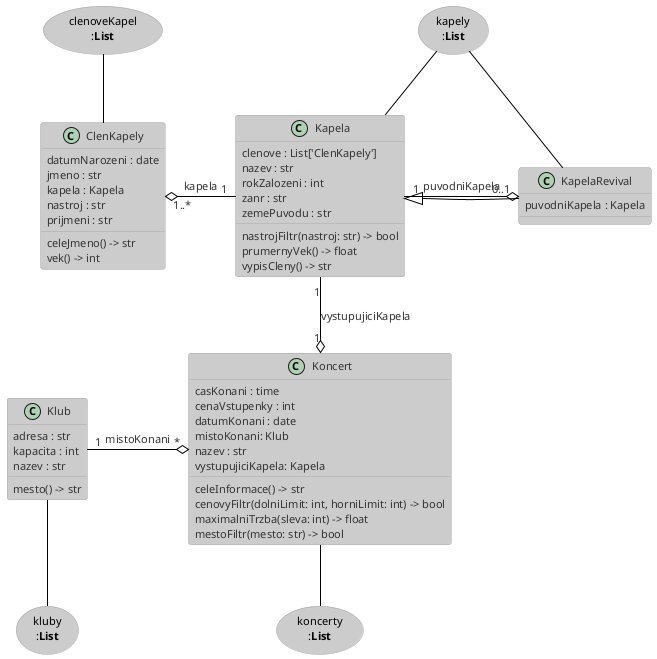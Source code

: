 @startuml classes
'Toto je .puml soubor, ktery generuje diagram pro projekt'
set namespaceSeparator none
allowmixing
!theme reddress-lightorange
class "ClenKapely" as koncertyOOP.ClenKapely {
  datumNarozeni : date
  jmeno : str
  kapela : Kapela
  nastroj : str
  prijmeni : str
  celeJmeno() -> str
  vek() -> int
}
class "Kapela" as koncertyOOP.Kapela {
  clenove : List['ClenKapely']
  nazev : str
  rokZalozeni : int
  zanr : str
  zemePuvodu : str
  nastrojFiltr(nastroj: str) -> bool
  prumernyVek() -> float
  vypisCleny() -> str
}
class "KapelaRevival" as koncertyOOP.KapelaRevival {
  puvodniKapela : Kapela
}
class "Klub" as koncertyOOP.Klub {
  adresa : str
  kapacita : int
  nazev : str
  mesto() -> str
}
class "Koncert" as koncertyOOP.Koncert {
  casKonani : time
  cenaVstupenky : int
  datumKonani : date
  mistoKonani: Klub
  nazev : str
  vystupujiciKapela: Kapela
  celeInformace() -> str
  cenovyFiltr(dolniLimit: int, horniLimit: int) -> bool
  maximalniTrzba(sleva: int) -> float
  mestoFiltr(mesto: str) -> bool
}

usecase koncerty [
koncerty
:<b>List
]
usecase kapely [
kapely
:<b>List
]

usecase kluby [
kluby
:<b>List
]

usecase clenoveKapel [
clenoveKapel
:<b>List
]

kluby -up- koncertyOOP.Klub
koncerty -up- koncertyOOP.Koncert
clenoveKapel -- koncertyOOP.ClenKapely
kapely -- koncertyOOP.Kapela
kapely -- koncertyOOP.KapelaRevival

koncertyOOP.KapelaRevival --|> koncertyOOP.Kapela
koncertyOOP.Kapela "1" -left-o "1..*" koncertyOOP.ClenKapely : kapela
koncertyOOP.Kapela "1" -right-o "0..1" koncertyOOP.KapelaRevival : puvodniKapela
koncertyOOP.Kapela "1" --o "1" koncertyOOP.Koncert : vystupujiciKapela
koncertyOOP.Klub "1" -right-o "*" koncertyOOP.Koncert : mistoKonani

@enduml
